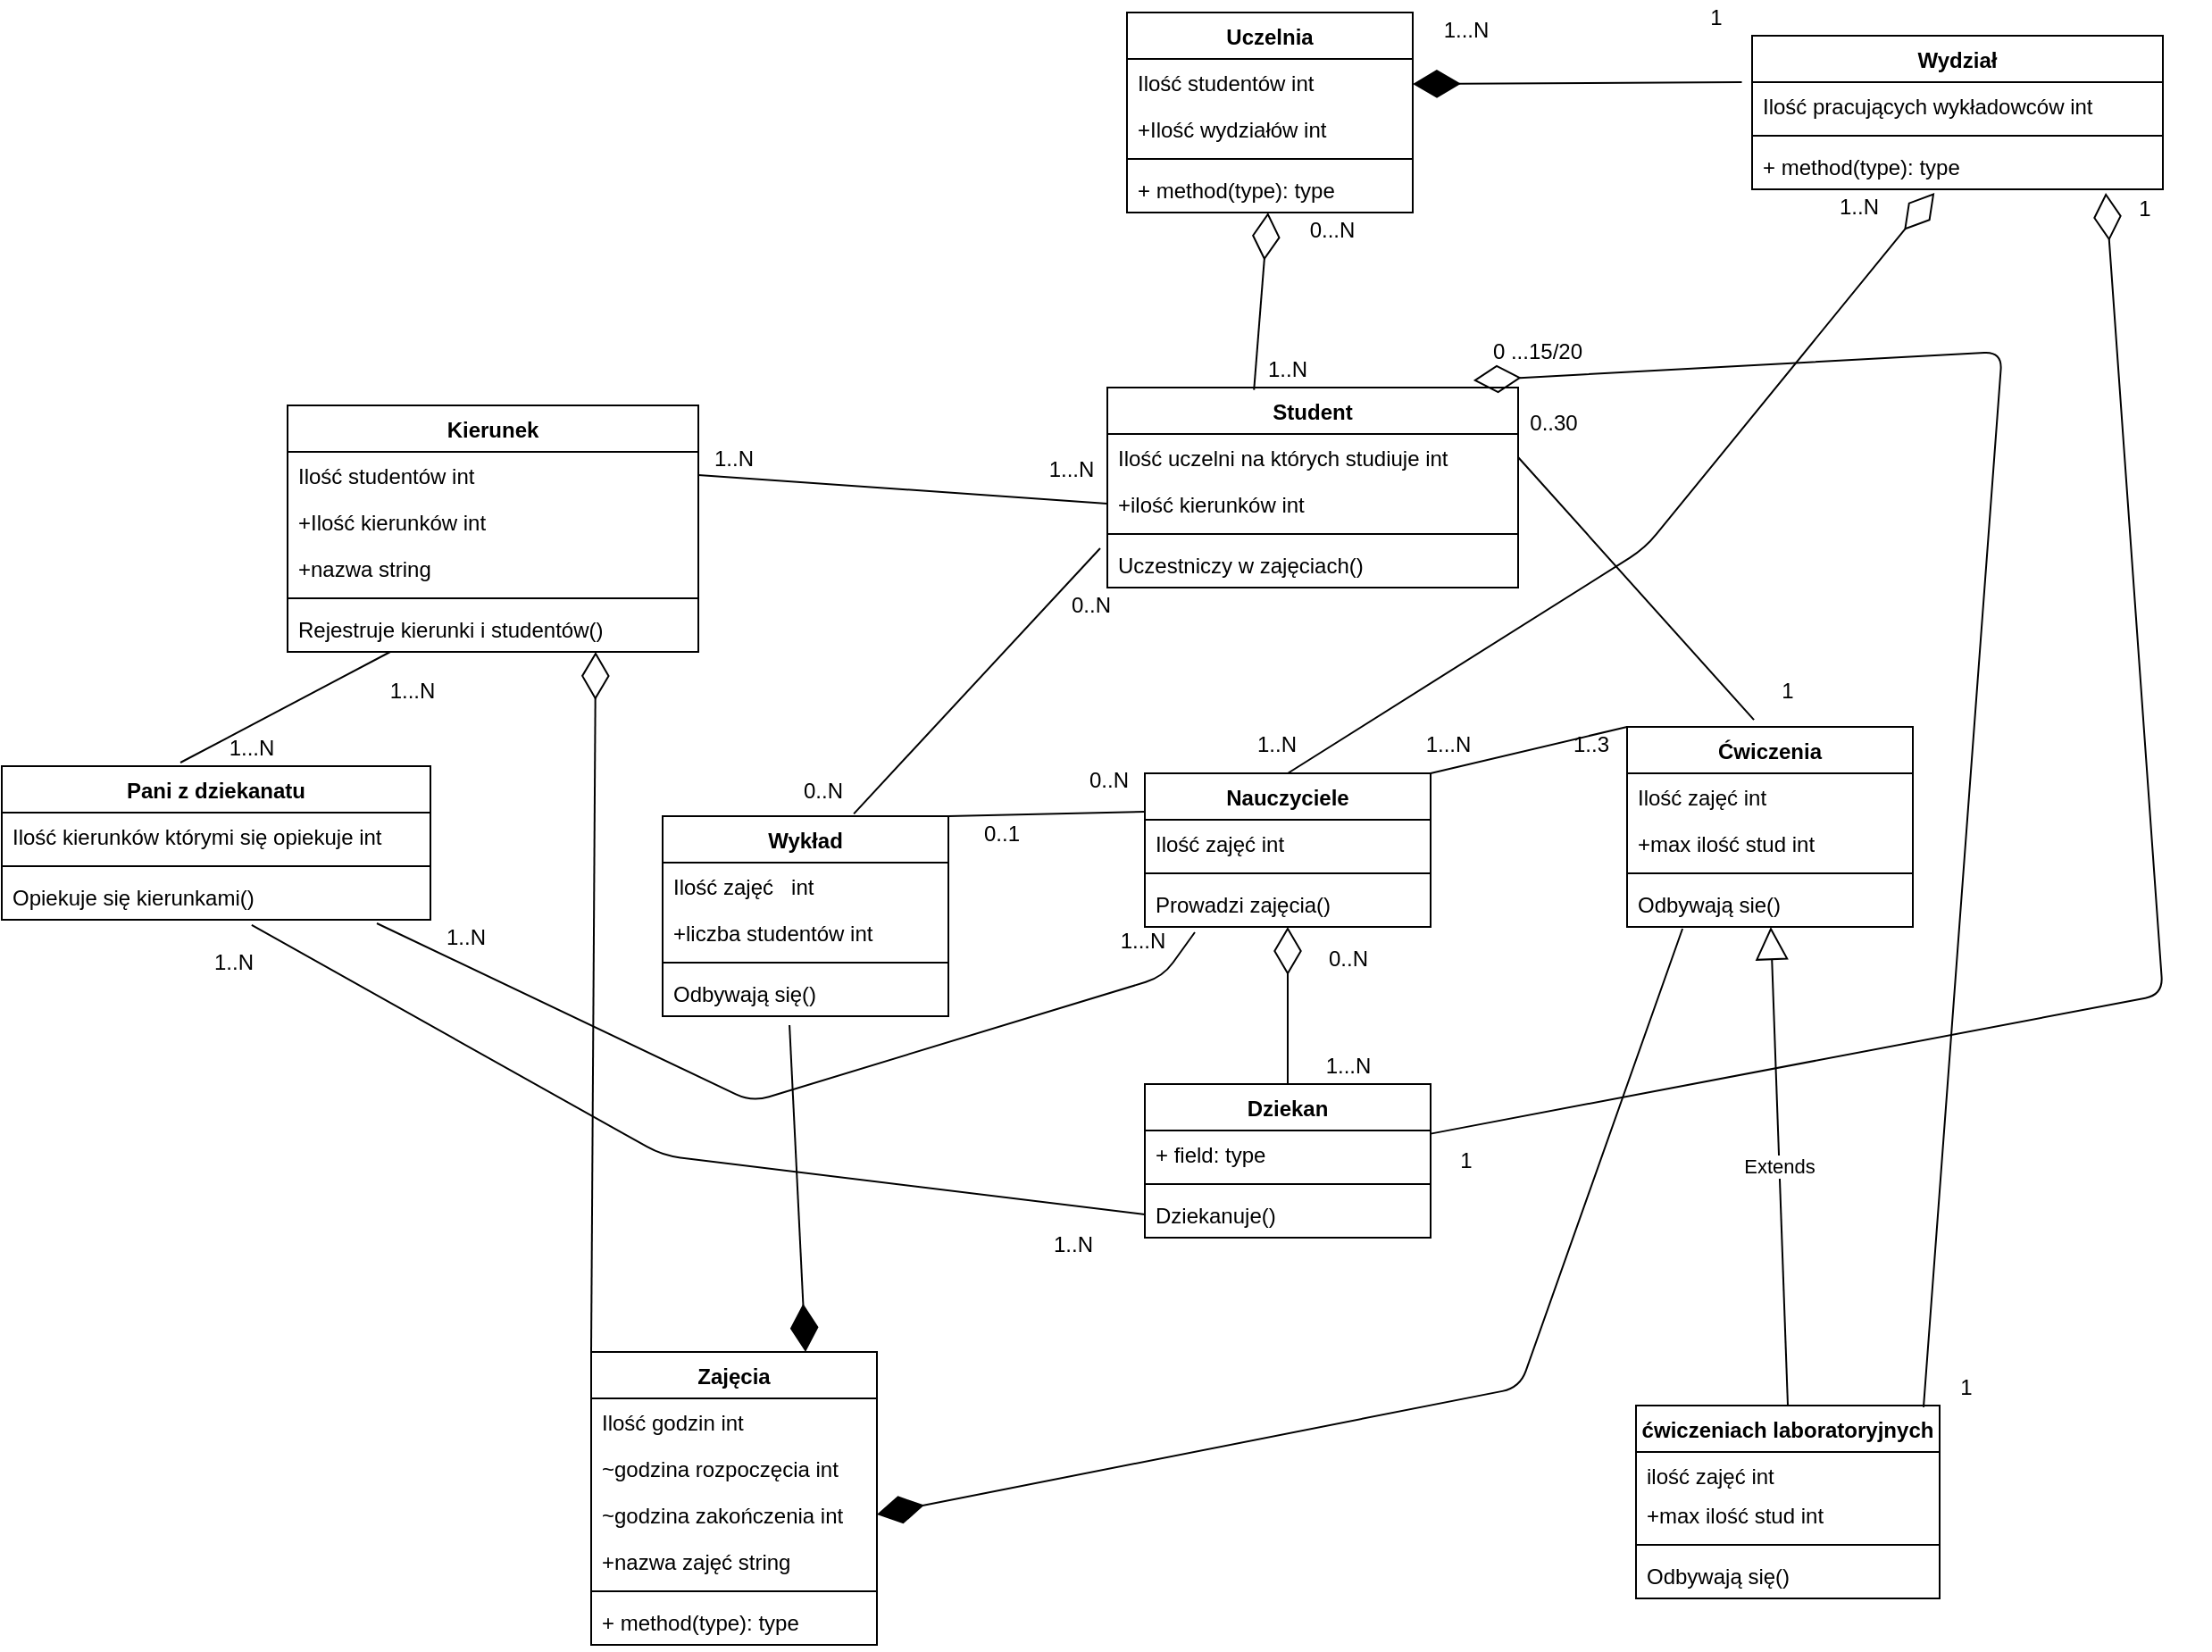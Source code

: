 <mxfile version="14.6.7" type="device"><diagram id="eWCf9QfkcaHhS1zfWUT4" name="Strona-1"><mxGraphModel dx="2249" dy="2080" grid="1" gridSize="10" guides="1" tooltips="1" connect="1" arrows="1" fold="1" page="1" pageScale="1" pageWidth="827" pageHeight="1169" math="0" shadow="0"><root><mxCell id="0"/><mxCell id="1" parent="0"/><mxCell id="gTYTMaBcpIW6p2tPKxVQ-5" value="Student" style="swimlane;fontStyle=1;align=center;verticalAlign=top;childLayout=stackLayout;horizontal=1;startSize=26;horizontalStack=0;resizeParent=1;resizeParentMax=0;resizeLast=0;collapsible=1;marginBottom=0;" vertex="1" parent="1"><mxGeometry x="299" y="140" width="230" height="112" as="geometry"/></mxCell><mxCell id="gTYTMaBcpIW6p2tPKxVQ-6" value="Ilość uczelni na których studiuje int" style="text;strokeColor=none;fillColor=none;align=left;verticalAlign=top;spacingLeft=4;spacingRight=4;overflow=hidden;rotatable=0;points=[[0,0.5],[1,0.5]];portConstraint=eastwest;" vertex="1" parent="gTYTMaBcpIW6p2tPKxVQ-5"><mxGeometry y="26" width="230" height="26" as="geometry"/></mxCell><mxCell id="gTYTMaBcpIW6p2tPKxVQ-93" value="+ilość kierunków int" style="text;strokeColor=none;fillColor=none;align=left;verticalAlign=top;spacingLeft=4;spacingRight=4;overflow=hidden;rotatable=0;points=[[0,0.5],[1,0.5]];portConstraint=eastwest;" vertex="1" parent="gTYTMaBcpIW6p2tPKxVQ-5"><mxGeometry y="52" width="230" height="26" as="geometry"/></mxCell><mxCell id="gTYTMaBcpIW6p2tPKxVQ-7" value="" style="line;strokeWidth=1;fillColor=none;align=left;verticalAlign=middle;spacingTop=-1;spacingLeft=3;spacingRight=3;rotatable=0;labelPosition=right;points=[];portConstraint=eastwest;" vertex="1" parent="gTYTMaBcpIW6p2tPKxVQ-5"><mxGeometry y="78" width="230" height="8" as="geometry"/></mxCell><mxCell id="gTYTMaBcpIW6p2tPKxVQ-8" value="Uczestniczy w zajęciach()" style="text;strokeColor=none;fillColor=none;align=left;verticalAlign=top;spacingLeft=4;spacingRight=4;overflow=hidden;rotatable=0;points=[[0,0.5],[1,0.5]];portConstraint=eastwest;" vertex="1" parent="gTYTMaBcpIW6p2tPKxVQ-5"><mxGeometry y="86" width="230" height="26" as="geometry"/></mxCell><mxCell id="gTYTMaBcpIW6p2tPKxVQ-9" value="Wykład" style="swimlane;fontStyle=1;align=center;verticalAlign=top;childLayout=stackLayout;horizontal=1;startSize=26;horizontalStack=0;resizeParent=1;resizeParentMax=0;resizeLast=0;collapsible=1;marginBottom=0;" vertex="1" parent="1"><mxGeometry x="50" y="380" width="160" height="112" as="geometry"/></mxCell><mxCell id="gTYTMaBcpIW6p2tPKxVQ-10" value="Ilość zajęć   int" style="text;strokeColor=none;fillColor=none;align=left;verticalAlign=top;spacingLeft=4;spacingRight=4;overflow=hidden;rotatable=0;points=[[0,0.5],[1,0.5]];portConstraint=eastwest;" vertex="1" parent="gTYTMaBcpIW6p2tPKxVQ-9"><mxGeometry y="26" width="160" height="26" as="geometry"/></mxCell><mxCell id="gTYTMaBcpIW6p2tPKxVQ-21" value="+liczba studentów int" style="text;strokeColor=none;fillColor=none;align=left;verticalAlign=top;spacingLeft=4;spacingRight=4;overflow=hidden;rotatable=0;points=[[0,0.5],[1,0.5]];portConstraint=eastwest;" vertex="1" parent="gTYTMaBcpIW6p2tPKxVQ-9"><mxGeometry y="52" width="160" height="26" as="geometry"/></mxCell><mxCell id="gTYTMaBcpIW6p2tPKxVQ-11" value="" style="line;strokeWidth=1;fillColor=none;align=left;verticalAlign=middle;spacingTop=-1;spacingLeft=3;spacingRight=3;rotatable=0;labelPosition=right;points=[];portConstraint=eastwest;" vertex="1" parent="gTYTMaBcpIW6p2tPKxVQ-9"><mxGeometry y="78" width="160" height="8" as="geometry"/></mxCell><mxCell id="gTYTMaBcpIW6p2tPKxVQ-12" value="Odbywają się()" style="text;strokeColor=none;fillColor=none;align=left;verticalAlign=top;spacingLeft=4;spacingRight=4;overflow=hidden;rotatable=0;points=[[0,0.5],[1,0.5]];portConstraint=eastwest;" vertex="1" parent="gTYTMaBcpIW6p2tPKxVQ-9"><mxGeometry y="86" width="160" height="26" as="geometry"/></mxCell><mxCell id="gTYTMaBcpIW6p2tPKxVQ-13" value="Ćwiczenia" style="swimlane;fontStyle=1;align=center;verticalAlign=top;childLayout=stackLayout;horizontal=1;startSize=26;horizontalStack=0;resizeParent=1;resizeParentMax=0;resizeLast=0;collapsible=1;marginBottom=0;" vertex="1" parent="1"><mxGeometry x="590" y="330" width="160" height="112" as="geometry"/></mxCell><mxCell id="gTYTMaBcpIW6p2tPKxVQ-14" value="Ilość zajęć int" style="text;strokeColor=none;fillColor=none;align=left;verticalAlign=top;spacingLeft=4;spacingRight=4;overflow=hidden;rotatable=0;points=[[0,0.5],[1,0.5]];portConstraint=eastwest;" vertex="1" parent="gTYTMaBcpIW6p2tPKxVQ-13"><mxGeometry y="26" width="160" height="26" as="geometry"/></mxCell><mxCell id="gTYTMaBcpIW6p2tPKxVQ-22" value="+max ilość stud int" style="text;strokeColor=none;fillColor=none;align=left;verticalAlign=top;spacingLeft=4;spacingRight=4;overflow=hidden;rotatable=0;points=[[0,0.5],[1,0.5]];portConstraint=eastwest;" vertex="1" parent="gTYTMaBcpIW6p2tPKxVQ-13"><mxGeometry y="52" width="160" height="26" as="geometry"/></mxCell><mxCell id="gTYTMaBcpIW6p2tPKxVQ-15" value="" style="line;strokeWidth=1;fillColor=none;align=left;verticalAlign=middle;spacingTop=-1;spacingLeft=3;spacingRight=3;rotatable=0;labelPosition=right;points=[];portConstraint=eastwest;" vertex="1" parent="gTYTMaBcpIW6p2tPKxVQ-13"><mxGeometry y="78" width="160" height="8" as="geometry"/></mxCell><mxCell id="gTYTMaBcpIW6p2tPKxVQ-16" value="Odbywają sie()" style="text;strokeColor=none;fillColor=none;align=left;verticalAlign=top;spacingLeft=4;spacingRight=4;overflow=hidden;rotatable=0;points=[[0,0.5],[1,0.5]];portConstraint=eastwest;" vertex="1" parent="gTYTMaBcpIW6p2tPKxVQ-13"><mxGeometry y="86" width="160" height="26" as="geometry"/></mxCell><mxCell id="gTYTMaBcpIW6p2tPKxVQ-17" value="" style="endArrow=none;html=1;exitX=0.669;exitY=-0.012;exitDx=0;exitDy=0;exitPerimeter=0;" edge="1" parent="1" source="gTYTMaBcpIW6p2tPKxVQ-9"><mxGeometry width="50" height="50" relative="1" as="geometry"><mxPoint x="230" y="290" as="sourcePoint"/><mxPoint x="295" y="230" as="targetPoint"/></mxGeometry></mxCell><mxCell id="gTYTMaBcpIW6p2tPKxVQ-18" value="" style="endArrow=none;html=1;entryX=0.444;entryY=-0.035;entryDx=0;entryDy=0;entryPerimeter=0;exitX=1;exitY=0.5;exitDx=0;exitDy=0;" edge="1" parent="1" source="gTYTMaBcpIW6p2tPKxVQ-6" target="gTYTMaBcpIW6p2tPKxVQ-13"><mxGeometry width="50" height="50" relative="1" as="geometry"><mxPoint x="570" y="280" as="sourcePoint"/><mxPoint x="620" y="230" as="targetPoint"/></mxGeometry></mxCell><mxCell id="gTYTMaBcpIW6p2tPKxVQ-19" value="" style="text;strokeColor=none;fillColor=none;align=left;verticalAlign=middle;spacingTop=-1;spacingLeft=4;spacingRight=4;rotatable=0;labelPosition=right;points=[];portConstraint=eastwest;" vertex="1" parent="1"><mxGeometry x="400" y="460" width="20" height="14" as="geometry"/></mxCell><mxCell id="gTYTMaBcpIW6p2tPKxVQ-23" value="0..N" style="text;html=1;strokeColor=none;fillColor=none;align=center;verticalAlign=middle;whiteSpace=wrap;rounded=0;" vertex="1" parent="1"><mxGeometry x="270" y="252" width="40" height="20" as="geometry"/></mxCell><mxCell id="gTYTMaBcpIW6p2tPKxVQ-24" value="0..N" style="text;html=1;strokeColor=none;fillColor=none;align=center;verticalAlign=middle;whiteSpace=wrap;rounded=0;" vertex="1" parent="1"><mxGeometry x="120" y="356" width="40" height="20" as="geometry"/></mxCell><mxCell id="gTYTMaBcpIW6p2tPKxVQ-26" value="1" style="text;html=1;strokeColor=none;fillColor=none;align=center;verticalAlign=middle;whiteSpace=wrap;rounded=0;" vertex="1" parent="1"><mxGeometry x="660" y="300" width="40" height="20" as="geometry"/></mxCell><mxCell id="gTYTMaBcpIW6p2tPKxVQ-27" value="0..30" style="text;html=1;strokeColor=none;fillColor=none;align=center;verticalAlign=middle;whiteSpace=wrap;rounded=0;" vertex="1" parent="1"><mxGeometry x="529" y="150" width="40" height="20" as="geometry"/></mxCell><mxCell id="gTYTMaBcpIW6p2tPKxVQ-32" value="ćwiczeniach laboratoryjnych" style="swimlane;fontStyle=1;align=center;verticalAlign=top;childLayout=stackLayout;horizontal=1;startSize=26;horizontalStack=0;resizeParent=1;resizeParentMax=0;resizeLast=0;collapsible=1;marginBottom=0;" vertex="1" parent="1"><mxGeometry x="595" y="710" width="170" height="108" as="geometry"/></mxCell><mxCell id="gTYTMaBcpIW6p2tPKxVQ-33" value="ilość zajęć int" style="text;strokeColor=none;fillColor=none;align=left;verticalAlign=top;spacingLeft=4;spacingRight=4;overflow=hidden;rotatable=0;points=[[0,0.5],[1,0.5]];portConstraint=eastwest;" vertex="1" parent="gTYTMaBcpIW6p2tPKxVQ-32"><mxGeometry y="26" width="170" height="22" as="geometry"/></mxCell><mxCell id="gTYTMaBcpIW6p2tPKxVQ-44" value="+max ilość stud int" style="text;strokeColor=none;fillColor=none;align=left;verticalAlign=top;spacingLeft=4;spacingRight=4;overflow=hidden;rotatable=0;points=[[0,0.5],[1,0.5]];portConstraint=eastwest;" vertex="1" parent="gTYTMaBcpIW6p2tPKxVQ-32"><mxGeometry y="48" width="170" height="26" as="geometry"/></mxCell><mxCell id="gTYTMaBcpIW6p2tPKxVQ-34" value="" style="line;strokeWidth=1;fillColor=none;align=left;verticalAlign=middle;spacingTop=-1;spacingLeft=3;spacingRight=3;rotatable=0;labelPosition=right;points=[];portConstraint=eastwest;" vertex="1" parent="gTYTMaBcpIW6p2tPKxVQ-32"><mxGeometry y="74" width="170" height="8" as="geometry"/></mxCell><mxCell id="gTYTMaBcpIW6p2tPKxVQ-35" value="Odbywają się()" style="text;strokeColor=none;fillColor=none;align=left;verticalAlign=top;spacingLeft=4;spacingRight=4;overflow=hidden;rotatable=0;points=[[0,0.5],[1,0.5]];portConstraint=eastwest;" vertex="1" parent="gTYTMaBcpIW6p2tPKxVQ-32"><mxGeometry y="82" width="170" height="26" as="geometry"/></mxCell><mxCell id="gTYTMaBcpIW6p2tPKxVQ-43" value="Extends" style="endArrow=block;endSize=16;endFill=0;html=1;exitX=0.5;exitY=0;exitDx=0;exitDy=0;" edge="1" parent="1" source="gTYTMaBcpIW6p2tPKxVQ-32" target="gTYTMaBcpIW6p2tPKxVQ-16"><mxGeometry width="160" relative="1" as="geometry"><mxPoint x="670" y="530" as="sourcePoint"/><mxPoint x="670" y="450" as="targetPoint"/></mxGeometry></mxCell><mxCell id="gTYTMaBcpIW6p2tPKxVQ-45" value="Nauczyciele" style="swimlane;fontStyle=1;align=center;verticalAlign=top;childLayout=stackLayout;horizontal=1;startSize=26;horizontalStack=0;resizeParent=1;resizeParentMax=0;resizeLast=0;collapsible=1;marginBottom=0;" vertex="1" parent="1"><mxGeometry x="320" y="356" width="160" height="86" as="geometry"/></mxCell><mxCell id="gTYTMaBcpIW6p2tPKxVQ-46" value="Ilość zajęć int" style="text;strokeColor=none;fillColor=none;align=left;verticalAlign=top;spacingLeft=4;spacingRight=4;overflow=hidden;rotatable=0;points=[[0,0.5],[1,0.5]];portConstraint=eastwest;" vertex="1" parent="gTYTMaBcpIW6p2tPKxVQ-45"><mxGeometry y="26" width="160" height="26" as="geometry"/></mxCell><mxCell id="gTYTMaBcpIW6p2tPKxVQ-47" value="" style="line;strokeWidth=1;fillColor=none;align=left;verticalAlign=middle;spacingTop=-1;spacingLeft=3;spacingRight=3;rotatable=0;labelPosition=right;points=[];portConstraint=eastwest;" vertex="1" parent="gTYTMaBcpIW6p2tPKxVQ-45"><mxGeometry y="52" width="160" height="8" as="geometry"/></mxCell><mxCell id="gTYTMaBcpIW6p2tPKxVQ-48" value="Prowadzi zajęcia()" style="text;strokeColor=none;fillColor=none;align=left;verticalAlign=top;spacingLeft=4;spacingRight=4;overflow=hidden;rotatable=0;points=[[0,0.5],[1,0.5]];portConstraint=eastwest;" vertex="1" parent="gTYTMaBcpIW6p2tPKxVQ-45"><mxGeometry y="60" width="160" height="26" as="geometry"/></mxCell><mxCell id="gTYTMaBcpIW6p2tPKxVQ-49" value="" style="endArrow=none;html=1;entryX=0;entryY=0.25;entryDx=0;entryDy=0;exitX=1;exitY=0;exitDx=0;exitDy=0;" edge="1" parent="1" source="gTYTMaBcpIW6p2tPKxVQ-9" target="gTYTMaBcpIW6p2tPKxVQ-45"><mxGeometry width="50" height="50" relative="1" as="geometry"><mxPoint x="310" y="410" as="sourcePoint"/><mxPoint x="360" y="360" as="targetPoint"/></mxGeometry></mxCell><mxCell id="gTYTMaBcpIW6p2tPKxVQ-50" value="" style="endArrow=none;html=1;exitX=1;exitY=0;exitDx=0;exitDy=0;entryX=0;entryY=0;entryDx=0;entryDy=0;" edge="1" parent="1" source="gTYTMaBcpIW6p2tPKxVQ-45" target="gTYTMaBcpIW6p2tPKxVQ-13"><mxGeometry width="50" height="50" relative="1" as="geometry"><mxPoint x="510" y="310" as="sourcePoint"/><mxPoint x="580" y="320" as="targetPoint"/></mxGeometry></mxCell><mxCell id="gTYTMaBcpIW6p2tPKxVQ-51" value="0..N" style="text;html=1;strokeColor=none;fillColor=none;align=center;verticalAlign=middle;whiteSpace=wrap;rounded=0;" vertex="1" parent="1"><mxGeometry x="280" y="350" width="40" height="20" as="geometry"/></mxCell><mxCell id="gTYTMaBcpIW6p2tPKxVQ-52" value="0..1" style="text;html=1;strokeColor=none;fillColor=none;align=center;verticalAlign=middle;whiteSpace=wrap;rounded=0;" vertex="1" parent="1"><mxGeometry x="220" y="380" width="40" height="20" as="geometry"/></mxCell><mxCell id="gTYTMaBcpIW6p2tPKxVQ-54" value="1...N" style="text;html=1;strokeColor=none;fillColor=none;align=center;verticalAlign=middle;whiteSpace=wrap;rounded=0;" vertex="1" parent="1"><mxGeometry x="470" y="330" width="40" height="20" as="geometry"/></mxCell><mxCell id="gTYTMaBcpIW6p2tPKxVQ-55" value="1..3" style="text;html=1;strokeColor=none;fillColor=none;align=center;verticalAlign=middle;whiteSpace=wrap;rounded=0;" vertex="1" parent="1"><mxGeometry x="550" y="330" width="40" height="20" as="geometry"/></mxCell><mxCell id="gTYTMaBcpIW6p2tPKxVQ-56" value="Uczelnia" style="swimlane;fontStyle=1;align=center;verticalAlign=top;childLayout=stackLayout;horizontal=1;startSize=26;horizontalStack=0;resizeParent=1;resizeParentMax=0;resizeLast=0;collapsible=1;marginBottom=0;" vertex="1" parent="1"><mxGeometry x="310" y="-70" width="160" height="112" as="geometry"/></mxCell><mxCell id="gTYTMaBcpIW6p2tPKxVQ-57" value="Ilość studentów int " style="text;strokeColor=none;fillColor=none;align=left;verticalAlign=top;spacingLeft=4;spacingRight=4;overflow=hidden;rotatable=0;points=[[0,0.5],[1,0.5]];portConstraint=eastwest;" vertex="1" parent="gTYTMaBcpIW6p2tPKxVQ-56"><mxGeometry y="26" width="160" height="26" as="geometry"/></mxCell><mxCell id="gTYTMaBcpIW6p2tPKxVQ-69" value="+Ilość wydziałów int" style="text;strokeColor=none;fillColor=none;align=left;verticalAlign=top;spacingLeft=4;spacingRight=4;overflow=hidden;rotatable=0;points=[[0,0.5],[1,0.5]];portConstraint=eastwest;" vertex="1" parent="gTYTMaBcpIW6p2tPKxVQ-56"><mxGeometry y="52" width="160" height="26" as="geometry"/></mxCell><mxCell id="gTYTMaBcpIW6p2tPKxVQ-58" value="" style="line;strokeWidth=1;fillColor=none;align=left;verticalAlign=middle;spacingTop=-1;spacingLeft=3;spacingRight=3;rotatable=0;labelPosition=right;points=[];portConstraint=eastwest;" vertex="1" parent="gTYTMaBcpIW6p2tPKxVQ-56"><mxGeometry y="78" width="160" height="8" as="geometry"/></mxCell><mxCell id="gTYTMaBcpIW6p2tPKxVQ-59" value="+ method(type): type" style="text;strokeColor=none;fillColor=none;align=left;verticalAlign=top;spacingLeft=4;spacingRight=4;overflow=hidden;rotatable=0;points=[[0,0.5],[1,0.5]];portConstraint=eastwest;" vertex="1" parent="gTYTMaBcpIW6p2tPKxVQ-56"><mxGeometry y="86" width="160" height="26" as="geometry"/></mxCell><mxCell id="gTYTMaBcpIW6p2tPKxVQ-60" value="" style="endArrow=diamondThin;endFill=0;endSize=24;html=1;exitX=0.357;exitY=0.012;exitDx=0;exitDy=0;exitPerimeter=0;" edge="1" parent="1" source="gTYTMaBcpIW6p2tPKxVQ-5" target="gTYTMaBcpIW6p2tPKxVQ-59"><mxGeometry width="160" relative="1" as="geometry"><mxPoint x="510" y="20" as="sourcePoint"/><mxPoint x="670" y="20" as="targetPoint"/></mxGeometry></mxCell><mxCell id="gTYTMaBcpIW6p2tPKxVQ-61" value="0...N" style="text;html=1;strokeColor=none;fillColor=none;align=center;verticalAlign=middle;whiteSpace=wrap;rounded=0;" vertex="1" parent="1"><mxGeometry x="405" y="42" width="40" height="20" as="geometry"/></mxCell><mxCell id="gTYTMaBcpIW6p2tPKxVQ-62" value="1..N" style="text;html=1;strokeColor=none;fillColor=none;align=center;verticalAlign=middle;whiteSpace=wrap;rounded=0;" vertex="1" parent="1"><mxGeometry x="380" y="120" width="40" height="20" as="geometry"/></mxCell><mxCell id="gTYTMaBcpIW6p2tPKxVQ-65" value="Wydział" style="swimlane;fontStyle=1;align=center;verticalAlign=top;childLayout=stackLayout;horizontal=1;startSize=26;horizontalStack=0;resizeParent=1;resizeParentMax=0;resizeLast=0;collapsible=1;marginBottom=0;" vertex="1" parent="1"><mxGeometry x="660" y="-57" width="230" height="86" as="geometry"/></mxCell><mxCell id="gTYTMaBcpIW6p2tPKxVQ-66" value="Ilość pracujących wykładowców int" style="text;strokeColor=none;fillColor=none;align=left;verticalAlign=top;spacingLeft=4;spacingRight=4;overflow=hidden;rotatable=0;points=[[0,0.5],[1,0.5]];portConstraint=eastwest;" vertex="1" parent="gTYTMaBcpIW6p2tPKxVQ-65"><mxGeometry y="26" width="230" height="26" as="geometry"/></mxCell><mxCell id="gTYTMaBcpIW6p2tPKxVQ-67" value="" style="line;strokeWidth=1;fillColor=none;align=left;verticalAlign=middle;spacingTop=-1;spacingLeft=3;spacingRight=3;rotatable=0;labelPosition=right;points=[];portConstraint=eastwest;" vertex="1" parent="gTYTMaBcpIW6p2tPKxVQ-65"><mxGeometry y="52" width="230" height="8" as="geometry"/></mxCell><mxCell id="gTYTMaBcpIW6p2tPKxVQ-68" value="+ method(type): type" style="text;strokeColor=none;fillColor=none;align=left;verticalAlign=top;spacingLeft=4;spacingRight=4;overflow=hidden;rotatable=0;points=[[0,0.5],[1,0.5]];portConstraint=eastwest;" vertex="1" parent="gTYTMaBcpIW6p2tPKxVQ-65"><mxGeometry y="60" width="230" height="26" as="geometry"/></mxCell><mxCell id="gTYTMaBcpIW6p2tPKxVQ-71" value="" style="endArrow=diamondThin;endFill=1;endSize=24;html=1;entryX=-0.025;entryY=0;entryDx=0;entryDy=0;entryPerimeter=0;exitX=-0.025;exitY=0;exitDx=0;exitDy=0;exitPerimeter=0;" edge="1" parent="gTYTMaBcpIW6p2tPKxVQ-65" source="gTYTMaBcpIW6p2tPKxVQ-66"><mxGeometry width="160" relative="1" as="geometry"><mxPoint x="-30" y="27" as="sourcePoint"/><mxPoint x="-190" y="27" as="targetPoint"/></mxGeometry></mxCell><mxCell id="gTYTMaBcpIW6p2tPKxVQ-72" value="1...N" style="text;html=1;strokeColor=none;fillColor=none;align=center;verticalAlign=middle;whiteSpace=wrap;rounded=0;" vertex="1" parent="1"><mxGeometry x="480" y="-70" width="40" height="20" as="geometry"/></mxCell><mxCell id="gTYTMaBcpIW6p2tPKxVQ-73" value="1" style="text;html=1;strokeColor=none;fillColor=none;align=center;verticalAlign=middle;whiteSpace=wrap;rounded=0;" vertex="1" parent="1"><mxGeometry x="620" y="-77" width="40" height="20" as="geometry"/></mxCell><mxCell id="gTYTMaBcpIW6p2tPKxVQ-74" value="" style="endArrow=diamondThin;endFill=0;endSize=24;html=1;exitX=0.5;exitY=0;exitDx=0;exitDy=0;entryX=0.444;entryY=1.077;entryDx=0;entryDy=0;entryPerimeter=0;" edge="1" parent="1" source="gTYTMaBcpIW6p2tPKxVQ-45" target="gTYTMaBcpIW6p2tPKxVQ-68"><mxGeometry width="160" relative="1" as="geometry"><mxPoint x="630" y="160" as="sourcePoint"/><mxPoint x="790" y="160" as="targetPoint"/><Array as="points"><mxPoint x="600" y="230"/></Array></mxGeometry></mxCell><mxCell id="gTYTMaBcpIW6p2tPKxVQ-75" value="1..N" style="text;html=1;strokeColor=none;fillColor=none;align=center;verticalAlign=middle;whiteSpace=wrap;rounded=0;" vertex="1" parent="1"><mxGeometry x="374" y="330" width="40" height="20" as="geometry"/></mxCell><mxCell id="gTYTMaBcpIW6p2tPKxVQ-76" value="1..N" style="text;html=1;strokeColor=none;fillColor=none;align=center;verticalAlign=middle;whiteSpace=wrap;rounded=0;" vertex="1" parent="1"><mxGeometry x="700" y="29" width="40" height="20" as="geometry"/></mxCell><mxCell id="gTYTMaBcpIW6p2tPKxVQ-77" value="Dziekan" style="swimlane;fontStyle=1;align=center;verticalAlign=top;childLayout=stackLayout;horizontal=1;startSize=26;horizontalStack=0;resizeParent=1;resizeParentMax=0;resizeLast=0;collapsible=1;marginBottom=0;" vertex="1" parent="1"><mxGeometry x="320" y="530" width="160" height="86" as="geometry"/></mxCell><mxCell id="gTYTMaBcpIW6p2tPKxVQ-78" value="+ field: type" style="text;strokeColor=none;fillColor=none;align=left;verticalAlign=top;spacingLeft=4;spacingRight=4;overflow=hidden;rotatable=0;points=[[0,0.5],[1,0.5]];portConstraint=eastwest;" vertex="1" parent="gTYTMaBcpIW6p2tPKxVQ-77"><mxGeometry y="26" width="160" height="26" as="geometry"/></mxCell><mxCell id="gTYTMaBcpIW6p2tPKxVQ-79" value="" style="line;strokeWidth=1;fillColor=none;align=left;verticalAlign=middle;spacingTop=-1;spacingLeft=3;spacingRight=3;rotatable=0;labelPosition=right;points=[];portConstraint=eastwest;" vertex="1" parent="gTYTMaBcpIW6p2tPKxVQ-77"><mxGeometry y="52" width="160" height="8" as="geometry"/></mxCell><mxCell id="gTYTMaBcpIW6p2tPKxVQ-80" value="Dziekanuje()" style="text;strokeColor=none;fillColor=none;align=left;verticalAlign=top;spacingLeft=4;spacingRight=4;overflow=hidden;rotatable=0;points=[[0,0.5],[1,0.5]];portConstraint=eastwest;" vertex="1" parent="gTYTMaBcpIW6p2tPKxVQ-77"><mxGeometry y="60" width="160" height="26" as="geometry"/></mxCell><mxCell id="gTYTMaBcpIW6p2tPKxVQ-85" value="" style="endArrow=diamondThin;endFill=0;endSize=24;html=1;exitX=0.5;exitY=0;exitDx=0;exitDy=0;entryX=0.5;entryY=1;entryDx=0;entryDy=0;" edge="1" parent="1" source="gTYTMaBcpIW6p2tPKxVQ-77" target="gTYTMaBcpIW6p2tPKxVQ-45"><mxGeometry width="160" relative="1" as="geometry"><mxPoint x="310" y="480" as="sourcePoint"/><mxPoint x="470" y="480" as="targetPoint"/></mxGeometry></mxCell><mxCell id="gTYTMaBcpIW6p2tPKxVQ-86" value="" style="endArrow=diamondThin;endFill=0;endSize=24;html=1;entryX=0.861;entryY=1.077;entryDx=0;entryDy=0;entryPerimeter=0;" edge="1" parent="1" source="gTYTMaBcpIW6p2tPKxVQ-77" target="gTYTMaBcpIW6p2tPKxVQ-68"><mxGeometry width="160" relative="1" as="geometry"><mxPoint x="600" y="530" as="sourcePoint"/><mxPoint x="760" y="530" as="targetPoint"/><Array as="points"><mxPoint x="890" y="480"/></Array></mxGeometry></mxCell><mxCell id="gTYTMaBcpIW6p2tPKxVQ-87" value="1" style="text;html=1;strokeColor=none;fillColor=none;align=center;verticalAlign=middle;whiteSpace=wrap;rounded=0;" vertex="1" parent="1"><mxGeometry x="860" y="30" width="40" height="20" as="geometry"/></mxCell><mxCell id="gTYTMaBcpIW6p2tPKxVQ-88" value="1" style="text;html=1;strokeColor=none;fillColor=none;align=center;verticalAlign=middle;whiteSpace=wrap;rounded=0;" vertex="1" parent="1"><mxGeometry x="480" y="563" width="40" height="20" as="geometry"/></mxCell><mxCell id="gTYTMaBcpIW6p2tPKxVQ-89" value="Kierunek" style="swimlane;fontStyle=1;align=center;verticalAlign=top;childLayout=stackLayout;horizontal=1;startSize=26;horizontalStack=0;resizeParent=1;resizeParentMax=0;resizeLast=0;collapsible=1;marginBottom=0;" vertex="1" parent="1"><mxGeometry x="-160" y="150" width="230" height="138" as="geometry"/></mxCell><mxCell id="gTYTMaBcpIW6p2tPKxVQ-90" value="Ilość studentów int" style="text;strokeColor=none;fillColor=none;align=left;verticalAlign=top;spacingLeft=4;spacingRight=4;overflow=hidden;rotatable=0;points=[[0,0.5],[1,0.5]];portConstraint=eastwest;" vertex="1" parent="gTYTMaBcpIW6p2tPKxVQ-89"><mxGeometry y="26" width="230" height="26" as="geometry"/></mxCell><mxCell id="gTYTMaBcpIW6p2tPKxVQ-117" value="+Ilość kierunków int" style="text;strokeColor=none;fillColor=none;align=left;verticalAlign=top;spacingLeft=4;spacingRight=4;overflow=hidden;rotatable=0;points=[[0,0.5],[1,0.5]];portConstraint=eastwest;" vertex="1" parent="gTYTMaBcpIW6p2tPKxVQ-89"><mxGeometry y="52" width="230" height="26" as="geometry"/></mxCell><mxCell id="gTYTMaBcpIW6p2tPKxVQ-118" value="+nazwa string" style="text;strokeColor=none;fillColor=none;align=left;verticalAlign=top;spacingLeft=4;spacingRight=4;overflow=hidden;rotatable=0;points=[[0,0.5],[1,0.5]];portConstraint=eastwest;" vertex="1" parent="gTYTMaBcpIW6p2tPKxVQ-89"><mxGeometry y="78" width="230" height="26" as="geometry"/></mxCell><mxCell id="gTYTMaBcpIW6p2tPKxVQ-91" value="" style="line;strokeWidth=1;fillColor=none;align=left;verticalAlign=middle;spacingTop=-1;spacingLeft=3;spacingRight=3;rotatable=0;labelPosition=right;points=[];portConstraint=eastwest;" vertex="1" parent="gTYTMaBcpIW6p2tPKxVQ-89"><mxGeometry y="104" width="230" height="8" as="geometry"/></mxCell><mxCell id="gTYTMaBcpIW6p2tPKxVQ-92" value="Rejestruje kierunki i studentów()" style="text;strokeColor=none;fillColor=none;align=left;verticalAlign=top;spacingLeft=4;spacingRight=4;overflow=hidden;rotatable=0;points=[[0,0.5],[1,0.5]];portConstraint=eastwest;" vertex="1" parent="gTYTMaBcpIW6p2tPKxVQ-89"><mxGeometry y="112" width="230" height="26" as="geometry"/></mxCell><mxCell id="gTYTMaBcpIW6p2tPKxVQ-95" value="" style="endArrow=none;html=1;entryX=0;entryY=0.5;entryDx=0;entryDy=0;exitX=1;exitY=0.5;exitDx=0;exitDy=0;" edge="1" parent="1" source="gTYTMaBcpIW6p2tPKxVQ-90" target="gTYTMaBcpIW6p2tPKxVQ-93"><mxGeometry width="50" height="50" relative="1" as="geometry"><mxPoint x="130" y="240" as="sourcePoint"/><mxPoint x="180" y="190" as="targetPoint"/></mxGeometry></mxCell><mxCell id="gTYTMaBcpIW6p2tPKxVQ-96" value="1..N" style="text;html=1;strokeColor=none;fillColor=none;align=center;verticalAlign=middle;whiteSpace=wrap;rounded=0;" vertex="1" parent="1"><mxGeometry x="70" y="170" width="40" height="20" as="geometry"/></mxCell><mxCell id="gTYTMaBcpIW6p2tPKxVQ-97" value="1...N" style="text;html=1;strokeColor=none;fillColor=none;align=center;verticalAlign=middle;whiteSpace=wrap;rounded=0;" vertex="1" parent="1"><mxGeometry x="259" y="176" width="40" height="20" as="geometry"/></mxCell><mxCell id="gTYTMaBcpIW6p2tPKxVQ-98" value="Pani z dziekanatu" style="swimlane;fontStyle=1;align=center;verticalAlign=top;childLayout=stackLayout;horizontal=1;startSize=26;horizontalStack=0;resizeParent=1;resizeParentMax=0;resizeLast=0;collapsible=1;marginBottom=0;" vertex="1" parent="1"><mxGeometry x="-320" y="352" width="240" height="86" as="geometry"/></mxCell><mxCell id="gTYTMaBcpIW6p2tPKxVQ-99" value="Ilość kierunków którymi się opiekuje int" style="text;strokeColor=none;fillColor=none;align=left;verticalAlign=top;spacingLeft=4;spacingRight=4;overflow=hidden;rotatable=0;points=[[0,0.5],[1,0.5]];portConstraint=eastwest;" vertex="1" parent="gTYTMaBcpIW6p2tPKxVQ-98"><mxGeometry y="26" width="240" height="26" as="geometry"/></mxCell><mxCell id="gTYTMaBcpIW6p2tPKxVQ-100" value="" style="line;strokeWidth=1;fillColor=none;align=left;verticalAlign=middle;spacingTop=-1;spacingLeft=3;spacingRight=3;rotatable=0;labelPosition=right;points=[];portConstraint=eastwest;" vertex="1" parent="gTYTMaBcpIW6p2tPKxVQ-98"><mxGeometry y="52" width="240" height="8" as="geometry"/></mxCell><mxCell id="gTYTMaBcpIW6p2tPKxVQ-101" value="Opiekuje się kierunkami()" style="text;strokeColor=none;fillColor=none;align=left;verticalAlign=top;spacingLeft=4;spacingRight=4;overflow=hidden;rotatable=0;points=[[0,0.5],[1,0.5]];portConstraint=eastwest;" vertex="1" parent="gTYTMaBcpIW6p2tPKxVQ-98"><mxGeometry y="60" width="240" height="26" as="geometry"/></mxCell><mxCell id="gTYTMaBcpIW6p2tPKxVQ-103" value="1...N" style="text;html=1;strokeColor=none;fillColor=none;align=center;verticalAlign=middle;whiteSpace=wrap;rounded=0;" vertex="1" parent="1"><mxGeometry x="-110" y="300" width="40" height="20" as="geometry"/></mxCell><mxCell id="gTYTMaBcpIW6p2tPKxVQ-104" value="1...N" style="text;html=1;strokeColor=none;fillColor=none;align=center;verticalAlign=middle;whiteSpace=wrap;rounded=0;" vertex="1" parent="1"><mxGeometry x="-200" y="332" width="40" height="20" as="geometry"/></mxCell><mxCell id="gTYTMaBcpIW6p2tPKxVQ-105" value="0..N" style="text;html=1;strokeColor=none;fillColor=none;align=center;verticalAlign=middle;whiteSpace=wrap;rounded=0;" vertex="1" parent="1"><mxGeometry x="414" y="450" width="40" height="20" as="geometry"/></mxCell><mxCell id="gTYTMaBcpIW6p2tPKxVQ-108" value="1..N" style="text;html=1;strokeColor=none;fillColor=none;align=center;verticalAlign=middle;whiteSpace=wrap;rounded=0;" vertex="1" parent="1"><mxGeometry x="-210" y="452" width="40" height="20" as="geometry"/></mxCell><mxCell id="gTYTMaBcpIW6p2tPKxVQ-109" value="1..N" style="text;html=1;strokeColor=none;fillColor=none;align=center;verticalAlign=middle;whiteSpace=wrap;rounded=0;" vertex="1" parent="1"><mxGeometry x="260" y="610" width="40" height="20" as="geometry"/></mxCell><mxCell id="gTYTMaBcpIW6p2tPKxVQ-110" value="1..N" style="text;html=1;strokeColor=none;fillColor=none;align=center;verticalAlign=middle;whiteSpace=wrap;rounded=0;" vertex="1" parent="1"><mxGeometry x="-80" y="438" width="40" height="20" as="geometry"/></mxCell><mxCell id="gTYTMaBcpIW6p2tPKxVQ-111" value="1...N" style="text;html=1;strokeColor=none;fillColor=none;align=center;verticalAlign=middle;whiteSpace=wrap;rounded=0;" vertex="1" parent="1"><mxGeometry x="299" y="440" width="40" height="20" as="geometry"/></mxCell><mxCell id="gTYTMaBcpIW6p2tPKxVQ-112" value="1" style="text;html=1;strokeColor=none;fillColor=none;align=center;verticalAlign=middle;whiteSpace=wrap;rounded=0;" vertex="1" parent="1"><mxGeometry x="760" y="690" width="40" height="20" as="geometry"/></mxCell><mxCell id="gTYTMaBcpIW6p2tPKxVQ-114" value="0 ...15/20" style="text;html=1;strokeColor=none;fillColor=none;align=center;verticalAlign=middle;whiteSpace=wrap;rounded=0;" vertex="1" parent="1"><mxGeometry x="500" y="110" width="80" height="20" as="geometry"/></mxCell><mxCell id="gTYTMaBcpIW6p2tPKxVQ-115" value="1...N" style="text;html=1;strokeColor=none;fillColor=none;align=center;verticalAlign=middle;whiteSpace=wrap;rounded=0;" vertex="1" parent="1"><mxGeometry x="414" y="510" width="40" height="20" as="geometry"/></mxCell><mxCell id="gTYTMaBcpIW6p2tPKxVQ-119" value="" style="endArrow=none;html=1;entryX=0.25;entryY=1;entryDx=0;entryDy=0;" edge="1" parent="1" target="gTYTMaBcpIW6p2tPKxVQ-89"><mxGeometry width="50" height="50" relative="1" as="geometry"><mxPoint x="-220" y="350" as="sourcePoint"/><mxPoint x="-140" y="290" as="targetPoint"/></mxGeometry></mxCell><mxCell id="gTYTMaBcpIW6p2tPKxVQ-120" value="" style="endArrow=none;html=1;exitX=0.583;exitY=1.115;exitDx=0;exitDy=0;exitPerimeter=0;entryX=0;entryY=0.5;entryDx=0;entryDy=0;" edge="1" parent="1" source="gTYTMaBcpIW6p2tPKxVQ-101" target="gTYTMaBcpIW6p2tPKxVQ-80"><mxGeometry width="50" height="50" relative="1" as="geometry"><mxPoint x="-20" y="600" as="sourcePoint"/><mxPoint x="30" y="550" as="targetPoint"/><Array as="points"><mxPoint x="50" y="570"/></Array></mxGeometry></mxCell><mxCell id="gTYTMaBcpIW6p2tPKxVQ-121" value="" style="endArrow=none;html=1;exitX=0.875;exitY=1.077;exitDx=0;exitDy=0;exitPerimeter=0;entryX=0.175;entryY=1.115;entryDx=0;entryDy=0;entryPerimeter=0;" edge="1" parent="1" source="gTYTMaBcpIW6p2tPKxVQ-101" target="gTYTMaBcpIW6p2tPKxVQ-48"><mxGeometry width="50" height="50" relative="1" as="geometry"><mxPoint x="20" y="560" as="sourcePoint"/><mxPoint x="70" y="510" as="targetPoint"/><Array as="points"><mxPoint x="100" y="540"/><mxPoint x="330" y="470"/></Array></mxGeometry></mxCell><mxCell id="gTYTMaBcpIW6p2tPKxVQ-123" value="" style="endArrow=diamondThin;endFill=0;endSize=24;html=1;exitX=0.947;exitY=0.009;exitDx=0;exitDy=0;exitPerimeter=0;entryX=0.891;entryY=-0.036;entryDx=0;entryDy=0;entryPerimeter=0;" edge="1" parent="1" source="gTYTMaBcpIW6p2tPKxVQ-32" target="gTYTMaBcpIW6p2tPKxVQ-5"><mxGeometry width="160" relative="1" as="geometry"><mxPoint x="760" y="640" as="sourcePoint"/><mxPoint x="920" y="640" as="targetPoint"/><Array as="points"><mxPoint x="800" y="120"/></Array></mxGeometry></mxCell><mxCell id="gTYTMaBcpIW6p2tPKxVQ-125" value="Zajęcia" style="swimlane;fontStyle=1;align=center;verticalAlign=top;childLayout=stackLayout;horizontal=1;startSize=26;horizontalStack=0;resizeParent=1;resizeParentMax=0;resizeLast=0;collapsible=1;marginBottom=0;" vertex="1" parent="1"><mxGeometry x="10" y="680" width="160" height="164" as="geometry"/></mxCell><mxCell id="gTYTMaBcpIW6p2tPKxVQ-126" value="Ilość godzin int" style="text;strokeColor=none;fillColor=none;align=left;verticalAlign=top;spacingLeft=4;spacingRight=4;overflow=hidden;rotatable=0;points=[[0,0.5],[1,0.5]];portConstraint=eastwest;" vertex="1" parent="gTYTMaBcpIW6p2tPKxVQ-125"><mxGeometry y="26" width="160" height="26" as="geometry"/></mxCell><mxCell id="gTYTMaBcpIW6p2tPKxVQ-131" value="~godzina rozpoczęcia int" style="text;strokeColor=none;fillColor=none;align=left;verticalAlign=top;spacingLeft=4;spacingRight=4;overflow=hidden;rotatable=0;points=[[0,0.5],[1,0.5]];portConstraint=eastwest;" vertex="1" parent="gTYTMaBcpIW6p2tPKxVQ-125"><mxGeometry y="52" width="160" height="26" as="geometry"/></mxCell><mxCell id="gTYTMaBcpIW6p2tPKxVQ-132" value="~godzina zakończenia int" style="text;strokeColor=none;fillColor=none;align=left;verticalAlign=top;spacingLeft=4;spacingRight=4;overflow=hidden;rotatable=0;points=[[0,0.5],[1,0.5]];portConstraint=eastwest;" vertex="1" parent="gTYTMaBcpIW6p2tPKxVQ-125"><mxGeometry y="78" width="160" height="26" as="geometry"/></mxCell><mxCell id="gTYTMaBcpIW6p2tPKxVQ-133" value="+nazwa zajęć string" style="text;strokeColor=none;fillColor=none;align=left;verticalAlign=top;spacingLeft=4;spacingRight=4;overflow=hidden;rotatable=0;points=[[0,0.5],[1,0.5]];portConstraint=eastwest;" vertex="1" parent="gTYTMaBcpIW6p2tPKxVQ-125"><mxGeometry y="104" width="160" height="26" as="geometry"/></mxCell><mxCell id="gTYTMaBcpIW6p2tPKxVQ-127" value="" style="line;strokeWidth=1;fillColor=none;align=left;verticalAlign=middle;spacingTop=-1;spacingLeft=3;spacingRight=3;rotatable=0;labelPosition=right;points=[];portConstraint=eastwest;" vertex="1" parent="gTYTMaBcpIW6p2tPKxVQ-125"><mxGeometry y="130" width="160" height="8" as="geometry"/></mxCell><mxCell id="gTYTMaBcpIW6p2tPKxVQ-128" value="+ method(type): type" style="text;strokeColor=none;fillColor=none;align=left;verticalAlign=top;spacingLeft=4;spacingRight=4;overflow=hidden;rotatable=0;points=[[0,0.5],[1,0.5]];portConstraint=eastwest;" vertex="1" parent="gTYTMaBcpIW6p2tPKxVQ-125"><mxGeometry y="138" width="160" height="26" as="geometry"/></mxCell><mxCell id="gTYTMaBcpIW6p2tPKxVQ-134" value="" style="endArrow=diamondThin;endFill=0;endSize=24;html=1;exitX=0;exitY=0;exitDx=0;exitDy=0;entryX=0.75;entryY=1;entryDx=0;entryDy=0;" edge="1" parent="1" source="gTYTMaBcpIW6p2tPKxVQ-125" target="gTYTMaBcpIW6p2tPKxVQ-89"><mxGeometry width="160" relative="1" as="geometry"><mxPoint x="-170" y="640" as="sourcePoint"/><mxPoint x="-100" y="570" as="targetPoint"/></mxGeometry></mxCell><mxCell id="gTYTMaBcpIW6p2tPKxVQ-135" value="" style="endArrow=diamondThin;endFill=1;endSize=24;html=1;exitX=0.444;exitY=1.192;exitDx=0;exitDy=0;exitPerimeter=0;entryX=0.75;entryY=0;entryDx=0;entryDy=0;" edge="1" parent="1" source="gTYTMaBcpIW6p2tPKxVQ-12" target="gTYTMaBcpIW6p2tPKxVQ-125"><mxGeometry width="160" relative="1" as="geometry"><mxPoint x="70" y="619.5" as="sourcePoint"/><mxPoint x="230" y="619.5" as="targetPoint"/></mxGeometry></mxCell><mxCell id="gTYTMaBcpIW6p2tPKxVQ-136" value="" style="endArrow=diamondThin;endFill=1;endSize=24;html=1;entryX=1;entryY=0.5;entryDx=0;entryDy=0;exitX=0.194;exitY=1.038;exitDx=0;exitDy=0;exitPerimeter=0;" edge="1" parent="1" source="gTYTMaBcpIW6p2tPKxVQ-16" target="gTYTMaBcpIW6p2tPKxVQ-132"><mxGeometry width="160" relative="1" as="geometry"><mxPoint x="290" y="720" as="sourcePoint"/><mxPoint x="450" y="720" as="targetPoint"/><Array as="points"><mxPoint x="530" y="700"/></Array></mxGeometry></mxCell></root></mxGraphModel></diagram></mxfile>